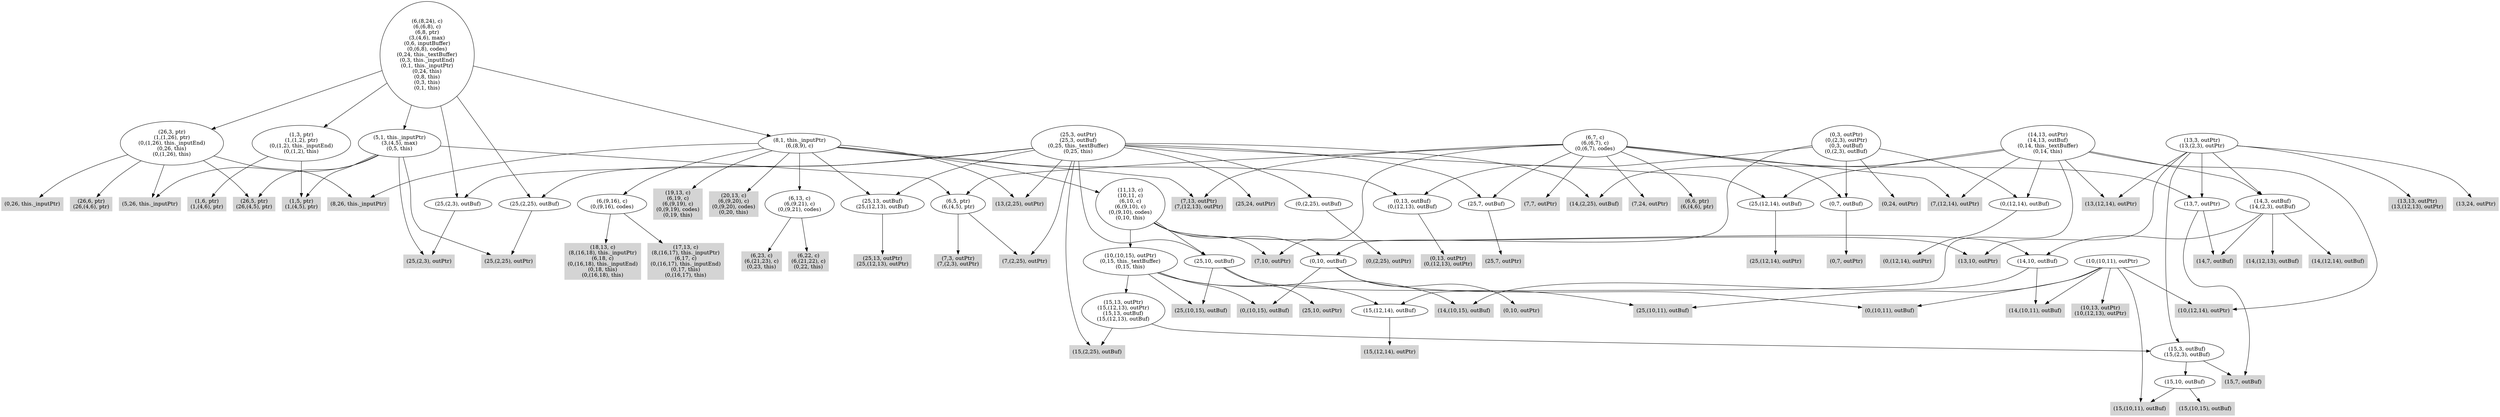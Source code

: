 digraph { 
1392 [shape=box,style=filled,color=".0 .0 .83",label="(0,26, this._inputPtr)"];
1393 [shape=box,style=filled,color=".0 .0 .83",label="(26,6, ptr)\n(26,(4,6), ptr)"];
1394 [shape=box,style=filled,color=".0 .0 .83",label="(26,5, ptr)\n(26,(4,5), ptr)"];
1395 [shape=box,style=filled,color=".0 .0 .83",label="(8,26, this._inputPtr)"];
1396 [shape=box,style=filled,color=".0 .0 .83",label="(5,26, this._inputPtr)"];
1397 [label="(26,3, ptr)\n(1,(1,26), ptr)\n(0,(1,26), this._inputEnd)\n(0,26, this)\n(0,(1,26), this)"];
1398 [shape=box,style=filled,color=".0 .0 .83",label="(1,6, ptr)\n(1,(4,6), ptr)"];
1399 [shape=box,style=filled,color=".0 .0 .83",label="(1,5, ptr)\n(1,(4,5), ptr)"];
1400 [label="(1,3, ptr)\n(1,(1,2), ptr)\n(0,(1,2), this._inputEnd)\n(0,(1,2), this)"];
1401 [shape=box,style=filled,color=".0 .0 .83",label="(25,(2,25), outPtr)"];
1402 [shape=box,style=filled,color=".0 .0 .83",label="(25,(2,3), outPtr)"];
1403 [shape=box,style=filled,color=".0 .0 .83",label="(7,(2,25), outPtr)"];
1404 [shape=box,style=filled,color=".0 .0 .83",label="(7,3, outPtr)\n(7,(2,3), outPtr)"];
1405 [label="(6,5, ptr)\n(6,(4,5), ptr)"];
1406 [label="(5,1, this._inputPtr)\n(3,(4,5), max)\n(0,5, this)"];
1407 [shape=box,style=filled,color=".0 .0 .83",label="(0,(10,15), outBuf)"];
1408 [shape=box,style=filled,color=".0 .0 .83",label="(25,(10,15), outBuf)"];
1409 [shape=box,style=filled,color=".0 .0 .83",label="(15,(12,14), outPtr)"];
1410 [label="(15,(12,14), outBuf)"];
1411 [shape=box,style=filled,color=".0 .0 .83",label="(15,(2,25), outBuf)"];
1412 [shape=box,style=filled,color=".0 .0 .83",label="(15,7, outBuf)"];
1413 [shape=box,style=filled,color=".0 .0 .83",label="(15,(10,15), outBuf)"];
1414 [shape=box,style=filled,color=".0 .0 .83",label="(15,(10,11), outBuf)"];
1415 [label="(15,10, outBuf)"];
1416 [label="(15,3, outBuf)\n(15,(2,3), outBuf)"];
1417 [label="(15,13, outPtr)\n(15,(12,13), outPtr)\n(15,13, outBuf)\n(15,(12,13), outBuf)"];
1418 [shape=box,style=filled,color=".0 .0 .83",label="(14,(10,15), outBuf)"];
1419 [label="(10,(10,15), outPtr)\n(0,15, this._textBuffer)\n(0,15, this)"];
1420 [shape=box,style=filled,color=".0 .0 .83",label="(0,(10,11), outBuf)"];
1421 [shape=box,style=filled,color=".0 .0 .83",label="(0,10, outPtr)"];
1422 [label="(0,10, outBuf)"];
1423 [shape=box,style=filled,color=".0 .0 .83",label="(25,(10,11), outBuf)"];
1424 [shape=box,style=filled,color=".0 .0 .83",label="(25,10, outPtr)"];
1425 [label="(25,10, outBuf)"];
1426 [shape=box,style=filled,color=".0 .0 .83",label="(7,10, outPtr)"];
1427 [shape=box,style=filled,color=".0 .0 .83",label="(10,(12,14), outPtr)"];
1428 [shape=box,style=filled,color=".0 .0 .83",label="(10,13, outPtr)\n(10,(12,13), outPtr)"];
1429 [shape=box,style=filled,color=".0 .0 .83",label="(14,(10,11), outBuf)"];
1430 [label="(10,(10,11), outPtr)"];
1431 [label="(14,10, outBuf)"];
1432 [shape=box,style=filled,color=".0 .0 .83",label="(13,10, outPtr)"];
1433 [label="(11,13, c)\n(10,11, c)\n(6,10, c)\n(6,(9,10), c)\n(0,(9,10), codes)\n(0,10, this)"];
1434 [shape=box,style=filled,color=".0 .0 .83",label="(0,(12,14), outPtr)"];
1435 [label="(0,(12,14), outBuf)"];
1436 [shape=box,style=filled,color=".0 .0 .83",label="(25,(12,14), outPtr)"];
1437 [label="(25,(12,14), outBuf)"];
1438 [shape=box,style=filled,color=".0 .0 .83",label="(7,(12,14), outPtr)"];
1439 [shape=box,style=filled,color=".0 .0 .83",label="(14,(2,25), outBuf)"];
1440 [shape=box,style=filled,color=".0 .0 .83",label="(14,7, outBuf)"];
1441 [shape=box,style=filled,color=".0 .0 .83",label="(14,(12,14), outBuf)"];
1442 [shape=box,style=filled,color=".0 .0 .83",label="(14,(12,13), outBuf)"];
1443 [label="(14,3, outBuf)\n(14,(2,3), outBuf)"];
1444 [shape=box,style=filled,color=".0 .0 .83",label="(13,(12,14), outPtr)"];
1445 [label="(14,13, outPtr)\n(14,13, outBuf)\n(0,14, this._textBuffer)\n(0,14, this)"];
1446 [shape=box,style=filled,color=".0 .0 .83",label="(18,13, c)\n(8,(16,18), this._inputPtr)\n(6,18, c)\n(0,(16,18), this._inputEnd)\n(0,18, this)\n(0,(16,18), this)"];
1447 [shape=box,style=filled,color=".0 .0 .83",label="(17,13, c)\n(8,(16,17), this._inputPtr)\n(6,17, c)\n(0,(16,17), this._inputEnd)\n(0,17, this)\n(0,(16,17), this)"];
1448 [shape=box,style=filled,color=".0 .0 .83",label="(19,13, c)\n(6,19, c)\n(6,(9,19), c)\n(0,(9,19), codes)\n(0,19, this)"];
1449 [shape=box,style=filled,color=".0 .0 .83",label="(20,13, c)\n(6,(9,20), c)\n(0,(9,20), codes)\n(0,20, this)"];
1450 [shape=box,style=filled,color=".0 .0 .83",label="(6,22, c)\n(6,(21,22), c)\n(0,22, this)"];
1451 [shape=box,style=filled,color=".0 .0 .83",label="(6,23, c)\n(6,(21,23), c)\n(0,23, this)"];
1452 [shape=box,style=filled,color=".0 .0 .83",label="(0,(2,25), outPtr)"];
1453 [label="(0,(2,25), outBuf)"];
1454 [label="(25,(2,25), outBuf)"];
1455 [label="(25,(2,3), outBuf)"];
1456 [shape=box,style=filled,color=".0 .0 .83",label="(25,7, outPtr)"];
1457 [label="(25,7, outBuf)"];
1458 [shape=box,style=filled,color=".0 .0 .83",label="(25,13, outPtr)\n(25,(12,13), outPtr)"];
1459 [label="(25,13, outBuf)\n(25,(12,13), outBuf)"];
1460 [shape=box,style=filled,color=".0 .0 .83",label="(25,24, outPtr)"];
1461 [shape=box,style=filled,color=".0 .0 .83",label="(13,(2,25), outPtr)"];
1462 [label="(25,3, outPtr)\n(25,3, outBuf)\n(0,25, this._textBuffer)\n(0,25, this)"];
1463 [shape=box,style=filled,color=".0 .0 .83",label="(0,7, outPtr)"];
1464 [label="(0,7, outBuf)"];
1465 [shape=box,style=filled,color=".0 .0 .83",label="(0,13, outPtr)\n(0,(12,13), outPtr)"];
1466 [label="(0,13, outBuf)\n(0,(12,13), outBuf)"];
1467 [shape=box,style=filled,color=".0 .0 .83",label="(0,24, outPtr)"];
1468 [label="(0,3, outPtr)\n(0,(2,3), outPtr)\n(0,3, outBuf)\n(0,(2,3), outBuf)"];
1469 [shape=box,style=filled,color=".0 .0 .83",label="(6,6, ptr)\n(6,(4,6), ptr)"];
1470 [shape=box,style=filled,color=".0 .0 .83",label="(7,7, outPtr)"];
1471 [shape=box,style=filled,color=".0 .0 .83",label="(7,13, outPtr)\n(7,(12,13), outPtr)"];
1472 [shape=box,style=filled,color=".0 .0 .83",label="(7,24, outPtr)"];
1473 [label="(13,7, outPtr)"];
1474 [label="(6,7, c)\n(6,(6,7), c)\n(0,(6,7), codes)"];
1475 [label="(6,13, c)\n(6,(9,21), c)\n(0,(9,21), codes)"];
1476 [label="(6,(9,16), c)\n(0,(9,16), codes)"];
1477 [shape=box,style=filled,color=".0 .0 .83",label="(13,13, outPtr)\n(13,(12,13), outPtr)"];
1478 [shape=box,style=filled,color=".0 .0 .83",label="(13,24, outPtr)"];
1479 [label="(13,3, outPtr)\n(13,(2,3), outPtr)"];
1480 [label="(8,1, this._inputPtr)\n(6,(8,9), c)"];
1481 [label="(6,(8,24), c)\n(6,(6,8), c)\n(6,8, ptr)\n(3,(4,6), max)\n(0,6, inputBuffer)\n(0,(6,8), codes)\n(0,24, this._textBuffer)\n(0,3, this._inputEnd)\n(0,1, this._inputPtr)\n(0,24, this)\n(0,8, this)\n(0,3, this)\n(0,1, this)"];
1397 -> 1392;
1397 -> 1393;
1397 -> 1394;
1397 -> 1395;
1397 -> 1396;
1400 -> 1398;
1400 -> 1399;
1405 -> 1403;
1405 -> 1404;
1406 -> 1394;
1406 -> 1396;
1406 -> 1399;
1406 -> 1401;
1406 -> 1402;
1406 -> 1405;
1410 -> 1409;
1415 -> 1413;
1415 -> 1414;
1416 -> 1412;
1416 -> 1415;
1417 -> 1411;
1417 -> 1416;
1419 -> 1407;
1419 -> 1408;
1419 -> 1410;
1419 -> 1417;
1419 -> 1418;
1422 -> 1407;
1422 -> 1420;
1422 -> 1421;
1425 -> 1408;
1425 -> 1423;
1425 -> 1424;
1430 -> 1414;
1430 -> 1420;
1430 -> 1423;
1430 -> 1427;
1430 -> 1428;
1430 -> 1429;
1431 -> 1418;
1431 -> 1429;
1433 -> 1419;
1433 -> 1422;
1433 -> 1425;
1433 -> 1426;
1433 -> 1431;
1433 -> 1432;
1435 -> 1434;
1437 -> 1436;
1443 -> 1431;
1443 -> 1440;
1443 -> 1441;
1443 -> 1442;
1445 -> 1410;
1445 -> 1427;
1445 -> 1435;
1445 -> 1437;
1445 -> 1438;
1445 -> 1439;
1445 -> 1443;
1445 -> 1444;
1453 -> 1452;
1454 -> 1401;
1455 -> 1402;
1457 -> 1456;
1459 -> 1458;
1462 -> 1403;
1462 -> 1411;
1462 -> 1425;
1462 -> 1437;
1462 -> 1439;
1462 -> 1453;
1462 -> 1454;
1462 -> 1455;
1462 -> 1457;
1462 -> 1459;
1462 -> 1460;
1462 -> 1461;
1464 -> 1463;
1466 -> 1465;
1468 -> 1422;
1468 -> 1435;
1468 -> 1464;
1468 -> 1466;
1468 -> 1467;
1473 -> 1412;
1473 -> 1440;
1474 -> 1405;
1474 -> 1426;
1474 -> 1438;
1474 -> 1457;
1474 -> 1464;
1474 -> 1469;
1474 -> 1470;
1474 -> 1471;
1474 -> 1472;
1474 -> 1473;
1475 -> 1450;
1475 -> 1451;
1476 -> 1446;
1476 -> 1447;
1479 -> 1416;
1479 -> 1432;
1479 -> 1443;
1479 -> 1444;
1479 -> 1473;
1479 -> 1477;
1479 -> 1478;
1480 -> 1395;
1480 -> 1433;
1480 -> 1448;
1480 -> 1449;
1480 -> 1459;
1480 -> 1461;
1480 -> 1466;
1480 -> 1471;
1480 -> 1475;
1480 -> 1476;
1481 -> 1397;
1481 -> 1400;
1481 -> 1406;
1481 -> 1454;
1481 -> 1455;
1481 -> 1480;
}